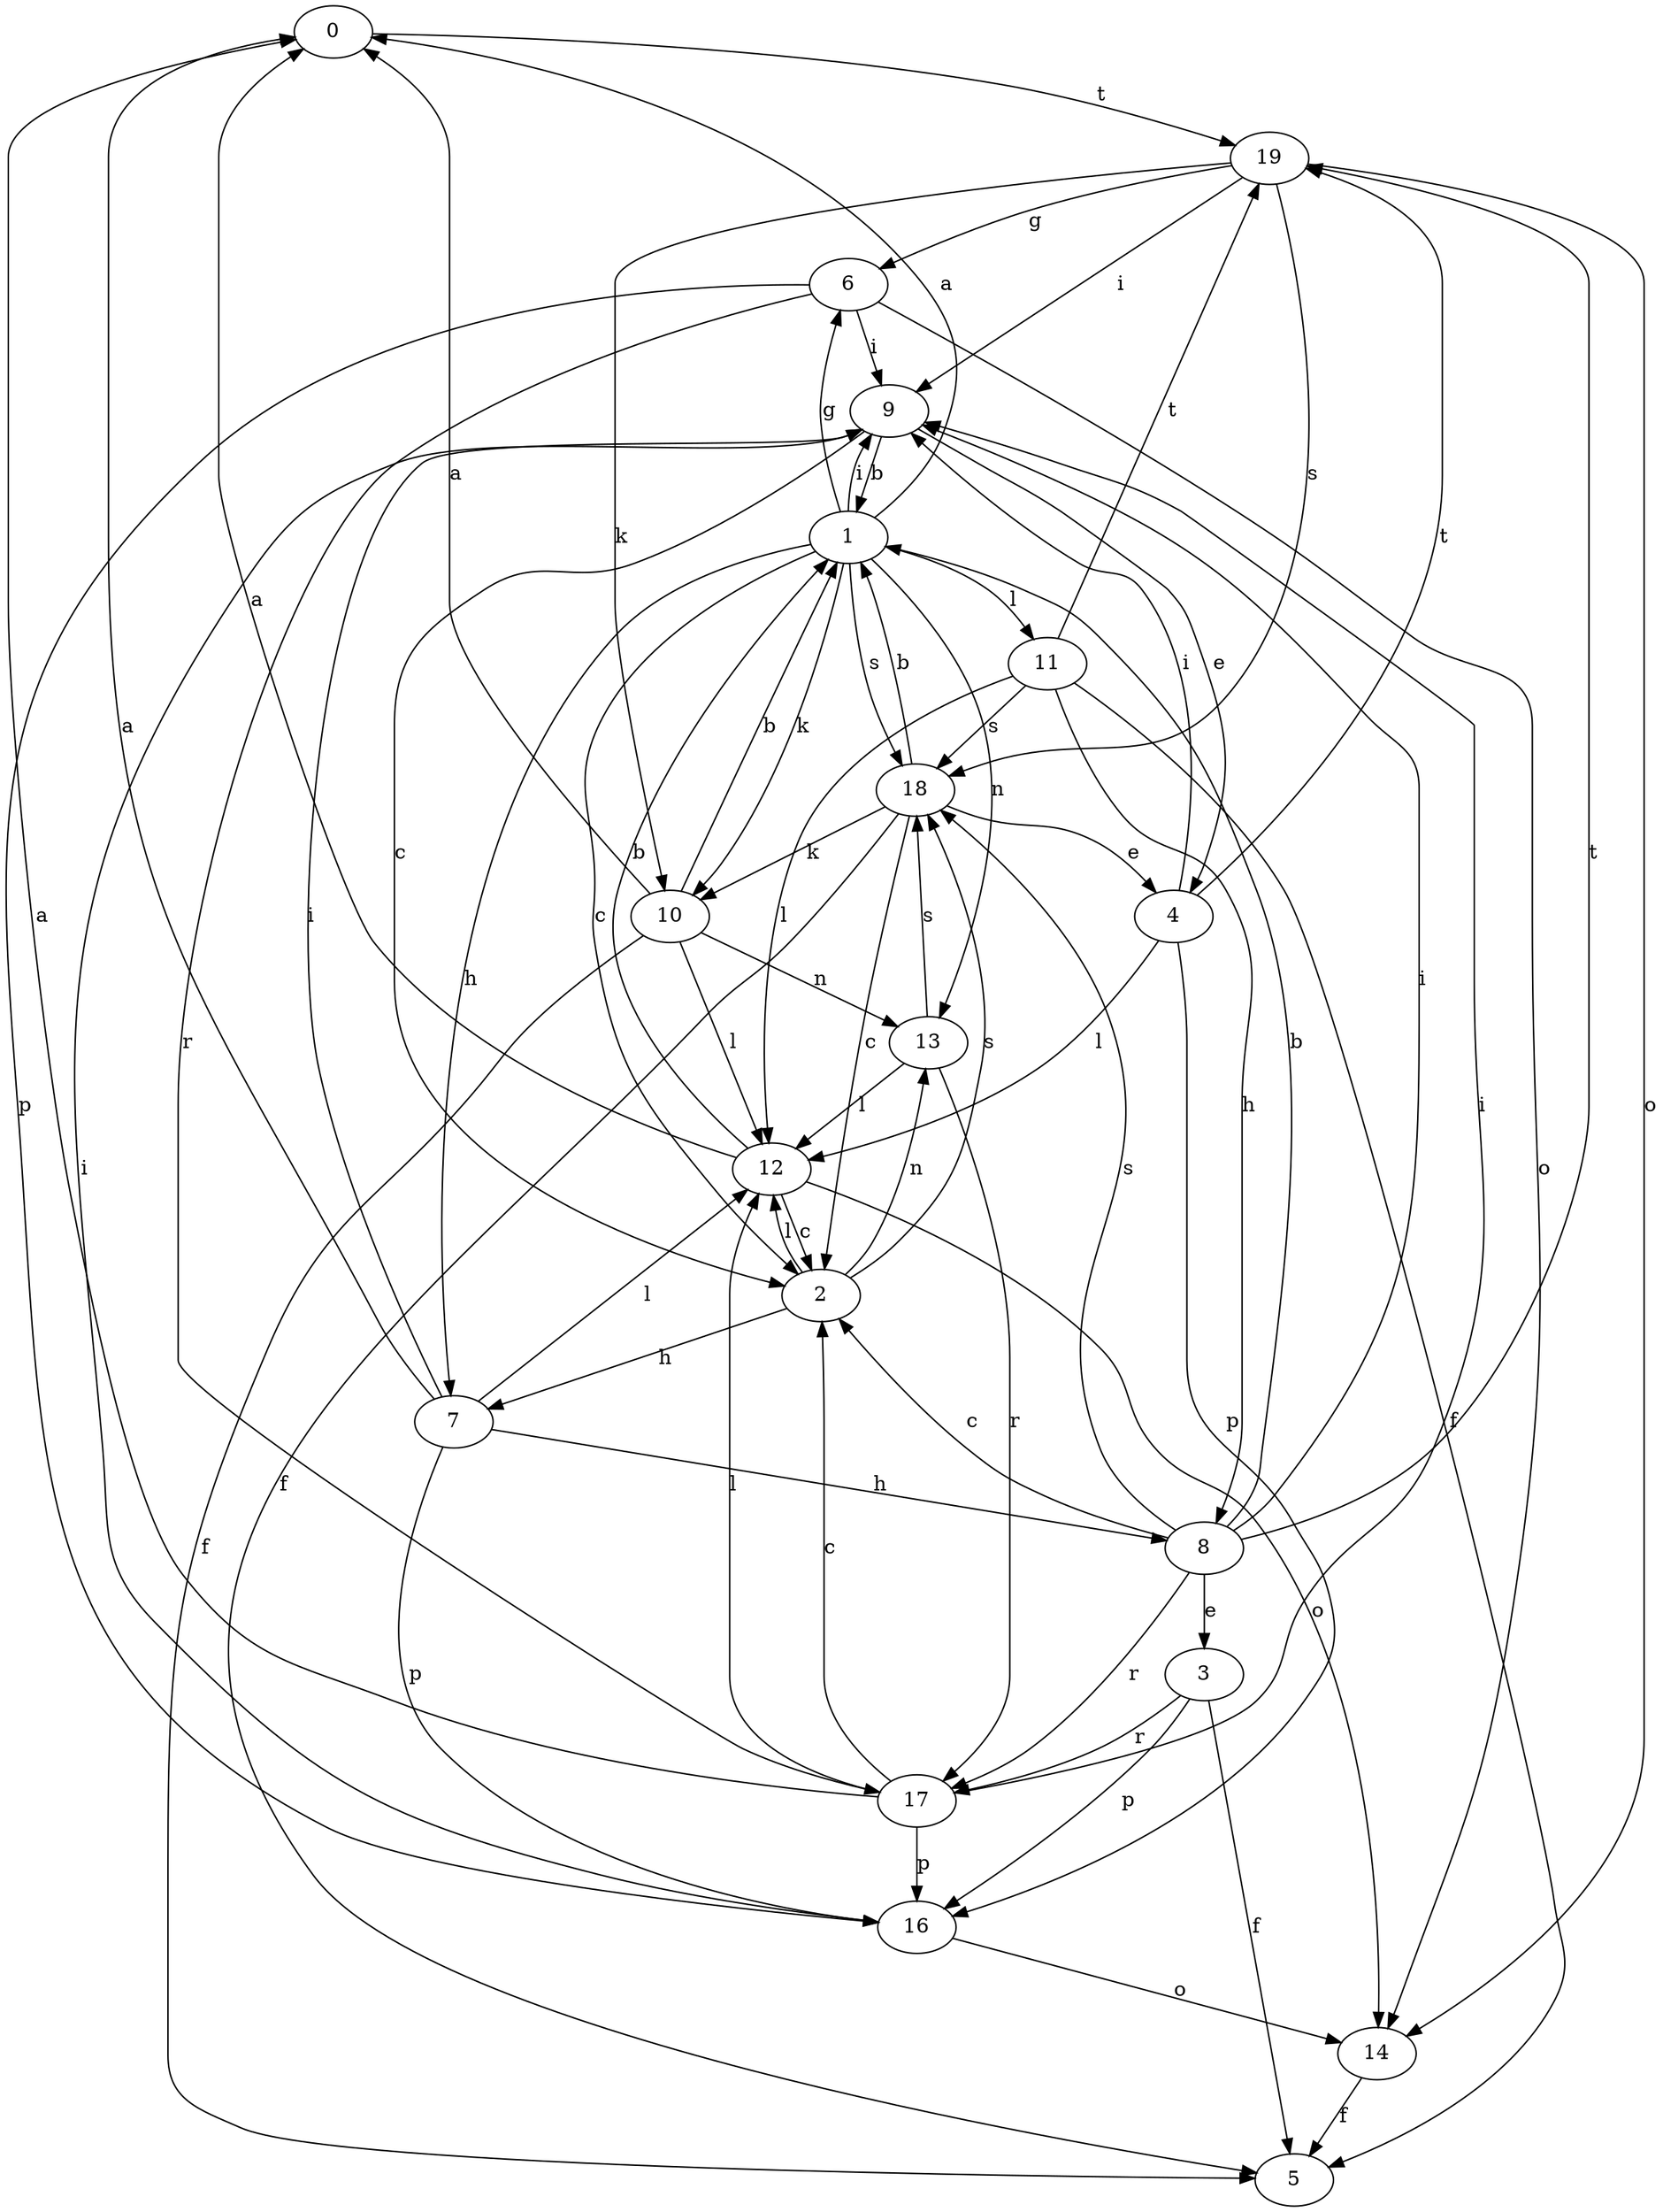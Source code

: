 strict digraph  {
0;
1;
2;
3;
4;
5;
6;
7;
8;
9;
10;
11;
12;
13;
14;
16;
17;
18;
19;
0 -> 19  [label=t];
1 -> 0  [label=a];
1 -> 2  [label=c];
1 -> 6  [label=g];
1 -> 7  [label=h];
1 -> 9  [label=i];
1 -> 10  [label=k];
1 -> 11  [label=l];
1 -> 13  [label=n];
1 -> 18  [label=s];
2 -> 7  [label=h];
2 -> 12  [label=l];
2 -> 13  [label=n];
2 -> 18  [label=s];
3 -> 5  [label=f];
3 -> 16  [label=p];
3 -> 17  [label=r];
4 -> 9  [label=i];
4 -> 12  [label=l];
4 -> 16  [label=p];
4 -> 19  [label=t];
6 -> 9  [label=i];
6 -> 14  [label=o];
6 -> 16  [label=p];
6 -> 17  [label=r];
7 -> 0  [label=a];
7 -> 8  [label=h];
7 -> 9  [label=i];
7 -> 12  [label=l];
7 -> 16  [label=p];
8 -> 1  [label=b];
8 -> 2  [label=c];
8 -> 3  [label=e];
8 -> 9  [label=i];
8 -> 17  [label=r];
8 -> 18  [label=s];
8 -> 19  [label=t];
9 -> 1  [label=b];
9 -> 2  [label=c];
9 -> 4  [label=e];
10 -> 0  [label=a];
10 -> 1  [label=b];
10 -> 5  [label=f];
10 -> 12  [label=l];
10 -> 13  [label=n];
11 -> 5  [label=f];
11 -> 8  [label=h];
11 -> 12  [label=l];
11 -> 18  [label=s];
11 -> 19  [label=t];
12 -> 0  [label=a];
12 -> 1  [label=b];
12 -> 2  [label=c];
12 -> 14  [label=o];
13 -> 12  [label=l];
13 -> 17  [label=r];
13 -> 18  [label=s];
14 -> 5  [label=f];
16 -> 9  [label=i];
16 -> 14  [label=o];
17 -> 0  [label=a];
17 -> 2  [label=c];
17 -> 9  [label=i];
17 -> 12  [label=l];
17 -> 16  [label=p];
18 -> 1  [label=b];
18 -> 2  [label=c];
18 -> 4  [label=e];
18 -> 5  [label=f];
18 -> 10  [label=k];
19 -> 6  [label=g];
19 -> 9  [label=i];
19 -> 10  [label=k];
19 -> 14  [label=o];
19 -> 18  [label=s];
}
